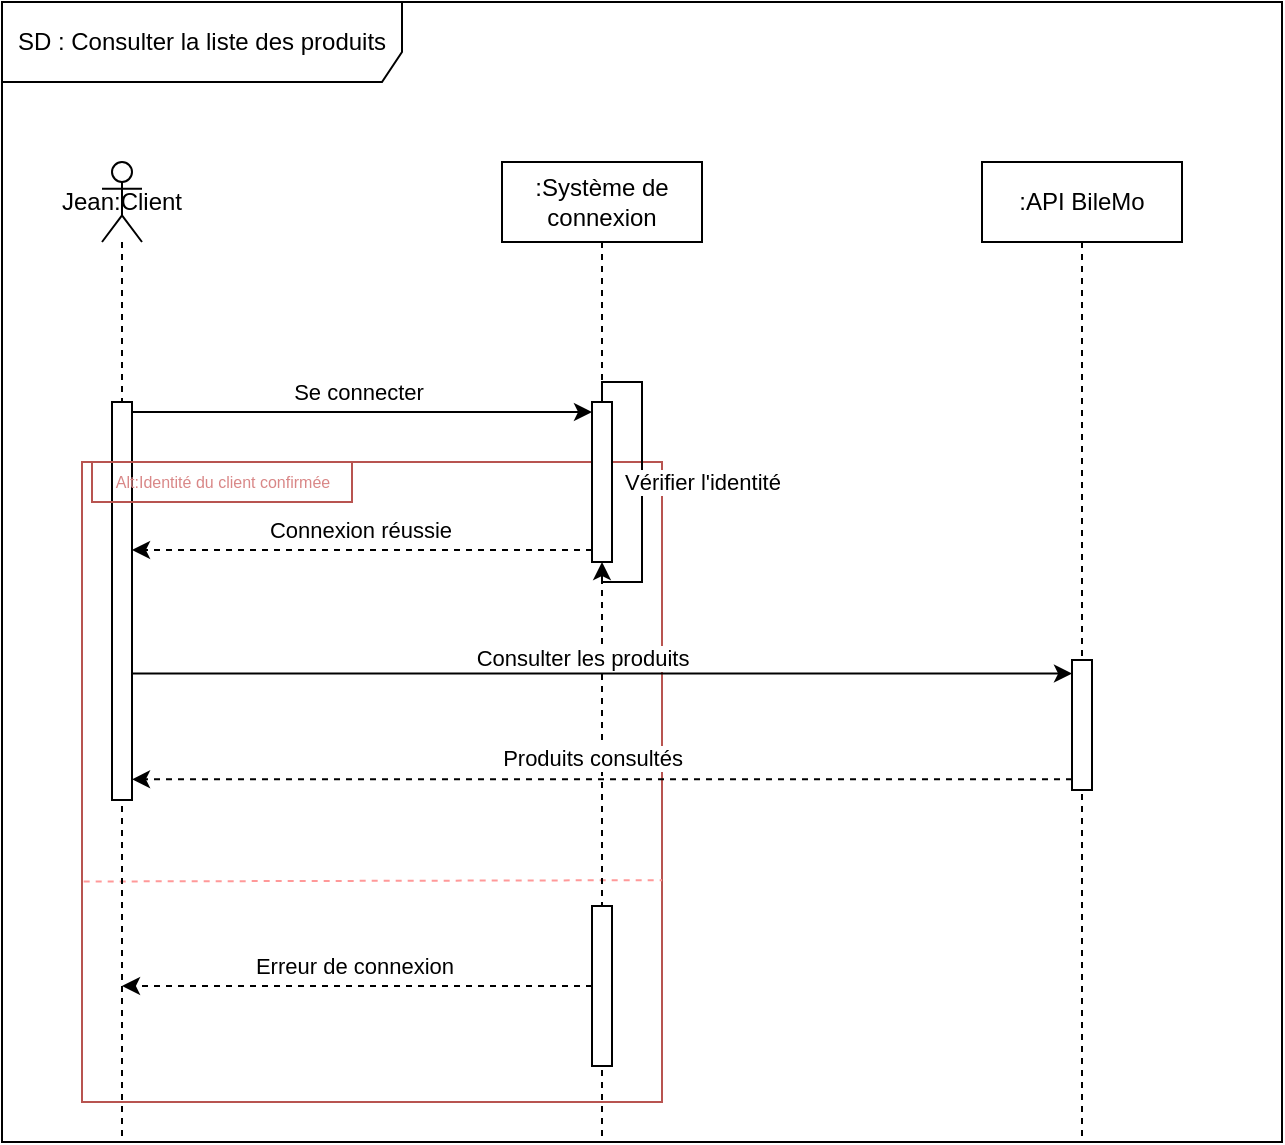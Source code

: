 <mxfile version="24.4.13" type="device">
  <diagram name="Page-1" id="2YBvvXClWsGukQMizWep">
    <mxGraphModel dx="2074" dy="1098" grid="1" gridSize="10" guides="1" tooltips="1" connect="1" arrows="1" fold="1" page="1" pageScale="1" pageWidth="850" pageHeight="1100" math="0" shadow="0">
      <root>
        <mxCell id="0" />
        <mxCell id="1" parent="0" />
        <mxCell id="XH4QbvNFhtn40Xqlw8ON-10" value="" style="rounded=0;whiteSpace=wrap;html=1;fillColor=none;strokeColor=#b85450;" parent="1" vertex="1">
          <mxGeometry x="120" y="310" width="290" height="320" as="geometry" />
        </mxCell>
        <mxCell id="XH4QbvNFhtn40Xqlw8ON-14" value="" style="endArrow=none;endSize=12;dashed=1;html=1;rounded=0;exitX=0.004;exitY=0.861;exitDx=0;exitDy=0;exitPerimeter=0;strokeColor=#FF9999;endFill=0;entryX=1;entryY=0.821;entryDx=0;entryDy=0;entryPerimeter=0;" parent="1" edge="1">
          <mxGeometry width="160" relative="1" as="geometry">
            <mxPoint x="120.84" y="519.755" as="sourcePoint" />
            <mxPoint x="410" y="519.075" as="targetPoint" />
          </mxGeometry>
        </mxCell>
        <mxCell id="3ifhk_15LhZ3aUZiaHkP-1" value="SD : Consulter la liste des produits" style="shape=umlFrame;whiteSpace=wrap;html=1;pointerEvents=0;width=200;height=40;" parent="1" vertex="1">
          <mxGeometry x="80" y="80" width="640" height="570" as="geometry" />
        </mxCell>
        <mxCell id="3ifhk_15LhZ3aUZiaHkP-2" value="Jean:Client" style="shape=umlLifeline;perimeter=lifelinePerimeter;whiteSpace=wrap;html=1;container=1;dropTarget=0;collapsible=0;recursiveResize=0;outlineConnect=0;portConstraint=eastwest;newEdgeStyle={&quot;curved&quot;:0,&quot;rounded&quot;:0};participant=umlActor;size=40;" parent="1" vertex="1">
          <mxGeometry x="130" y="160" width="20" height="490" as="geometry" />
        </mxCell>
        <mxCell id="3ifhk_15LhZ3aUZiaHkP-23" value="" style="html=1;points=[[0,0,0,0,5],[0,1,0,0,-5],[1,0,0,0,5],[1,1,0,0,-5]];perimeter=orthogonalPerimeter;outlineConnect=0;targetShapes=umlLifeline;portConstraint=eastwest;newEdgeStyle={&quot;curved&quot;:0,&quot;rounded&quot;:0};" parent="3ifhk_15LhZ3aUZiaHkP-2" vertex="1">
          <mxGeometry x="5" y="120" width="10" height="199" as="geometry" />
        </mxCell>
        <mxCell id="3ifhk_15LhZ3aUZiaHkP-3" value=":Système de connexion" style="shape=umlLifeline;perimeter=lifelinePerimeter;whiteSpace=wrap;html=1;container=1;dropTarget=0;collapsible=0;recursiveResize=0;outlineConnect=0;portConstraint=eastwest;newEdgeStyle={&quot;curved&quot;:0,&quot;rounded&quot;:0};" parent="1" vertex="1">
          <mxGeometry x="330" y="160" width="100" height="490" as="geometry" />
        </mxCell>
        <mxCell id="3ifhk_15LhZ3aUZiaHkP-10" value="" style="html=1;points=[[0,0,0,0,5],[0,1,0,0,-5],[1,0,0,0,5],[1,1,0,0,-5]];perimeter=orthogonalPerimeter;outlineConnect=0;targetShapes=umlLifeline;portConstraint=eastwest;newEdgeStyle={&quot;curved&quot;:0,&quot;rounded&quot;:0};" parent="3ifhk_15LhZ3aUZiaHkP-3" vertex="1">
          <mxGeometry x="45" y="120" width="10" height="80" as="geometry" />
        </mxCell>
        <mxCell id="XH4QbvNFhtn40Xqlw8ON-1" style="edgeStyle=orthogonalEdgeStyle;rounded=0;orthogonalLoop=1;jettySize=auto;html=1;curved=0;" parent="3ifhk_15LhZ3aUZiaHkP-3" target="3ifhk_15LhZ3aUZiaHkP-10" edge="1">
          <mxGeometry relative="1" as="geometry">
            <mxPoint x="50" y="120" as="sourcePoint" />
            <mxPoint x="55" y="208" as="targetPoint" />
            <Array as="points">
              <mxPoint x="50" y="110" />
              <mxPoint x="70" y="110" />
              <mxPoint x="70" y="210" />
              <mxPoint x="50" y="210" />
            </Array>
          </mxGeometry>
        </mxCell>
        <mxCell id="XH4QbvNFhtn40Xqlw8ON-2" value="Vérifier l&#39;identité" style="edgeLabel;html=1;align=center;verticalAlign=middle;resizable=0;points=[];" parent="XH4QbvNFhtn40Xqlw8ON-1" vertex="1" connectable="0">
          <mxGeometry x="-0.037" relative="1" as="geometry">
            <mxPoint x="30" y="3" as="offset" />
          </mxGeometry>
        </mxCell>
        <mxCell id="XH4QbvNFhtn40Xqlw8ON-19" value="" style="html=1;points=[[0,0,0,0,5],[0,1,0,0,-5],[1,0,0,0,5],[1,1,0,0,-5]];perimeter=orthogonalPerimeter;outlineConnect=0;targetShapes=umlLifeline;portConstraint=eastwest;newEdgeStyle={&quot;curved&quot;:0,&quot;rounded&quot;:0};" parent="3ifhk_15LhZ3aUZiaHkP-3" vertex="1">
          <mxGeometry x="45" y="372" width="10" height="80" as="geometry" />
        </mxCell>
        <mxCell id="3ifhk_15LhZ3aUZiaHkP-4" value=":API BileMo" style="shape=umlLifeline;perimeter=lifelinePerimeter;whiteSpace=wrap;html=1;container=1;dropTarget=0;collapsible=0;recursiveResize=0;outlineConnect=0;portConstraint=eastwest;newEdgeStyle={&quot;curved&quot;:0,&quot;rounded&quot;:0};" parent="1" vertex="1">
          <mxGeometry x="570" y="160" width="100" height="490" as="geometry" />
        </mxCell>
        <mxCell id="3ifhk_15LhZ3aUZiaHkP-6" value="" style="html=1;points=[[0,0,0,0,5],[0,1,0,0,-5],[1,0,0,0,5],[1,1,0,0,-5]];perimeter=orthogonalPerimeter;outlineConnect=0;targetShapes=umlLifeline;portConstraint=eastwest;newEdgeStyle={&quot;curved&quot;:0,&quot;rounded&quot;:0};" parent="3ifhk_15LhZ3aUZiaHkP-4" vertex="1">
          <mxGeometry x="45" y="249" width="10" height="65" as="geometry" />
        </mxCell>
        <mxCell id="3ifhk_15LhZ3aUZiaHkP-7" style="rounded=0;orthogonalLoop=1;jettySize=auto;html=1;entryX=0;entryY=0;entryDx=0;entryDy=5;entryPerimeter=0;exitX=1;exitY=0;exitDx=0;exitDy=5;exitPerimeter=0;" parent="1" source="3ifhk_15LhZ3aUZiaHkP-23" target="3ifhk_15LhZ3aUZiaHkP-10" edge="1">
          <mxGeometry relative="1" as="geometry">
            <mxPoint x="150" y="270" as="sourcePoint" />
            <mxPoint x="295" y="270" as="targetPoint" />
          </mxGeometry>
        </mxCell>
        <mxCell id="3ifhk_15LhZ3aUZiaHkP-9" value="Se connecter" style="edgeLabel;html=1;align=center;verticalAlign=middle;resizable=0;points=[];" parent="3ifhk_15LhZ3aUZiaHkP-7" vertex="1" connectable="0">
          <mxGeometry x="-0.017" y="-1" relative="1" as="geometry">
            <mxPoint y="-11" as="offset" />
          </mxGeometry>
        </mxCell>
        <mxCell id="3ifhk_15LhZ3aUZiaHkP-12" style="rounded=0;orthogonalLoop=1;jettySize=auto;html=1;exitX=0;exitY=1;exitDx=0;exitDy=-5;exitPerimeter=0;dashed=1;" parent="1" edge="1">
          <mxGeometry relative="1" as="geometry">
            <mxPoint x="375" y="354" as="sourcePoint" />
            <mxPoint x="145" y="354" as="targetPoint" />
          </mxGeometry>
        </mxCell>
        <mxCell id="3ifhk_15LhZ3aUZiaHkP-14" value="Connexion réussie" style="edgeLabel;html=1;align=center;verticalAlign=middle;resizable=0;points=[];" parent="3ifhk_15LhZ3aUZiaHkP-12" vertex="1" connectable="0">
          <mxGeometry x="0.105" y="3" relative="1" as="geometry">
            <mxPoint x="11" y="-13" as="offset" />
          </mxGeometry>
        </mxCell>
        <mxCell id="3ifhk_15LhZ3aUZiaHkP-21" style="rounded=0;orthogonalLoop=1;jettySize=auto;html=1;" parent="1" edge="1">
          <mxGeometry relative="1" as="geometry">
            <mxPoint x="145" y="415.8" as="sourcePoint" />
            <mxPoint x="615" y="415.8" as="targetPoint" />
          </mxGeometry>
        </mxCell>
        <mxCell id="3ifhk_15LhZ3aUZiaHkP-22" value="Consulter les produits" style="edgeLabel;html=1;align=center;verticalAlign=middle;resizable=0;points=[];" parent="3ifhk_15LhZ3aUZiaHkP-21" vertex="1" connectable="0">
          <mxGeometry x="-0.174" y="-2" relative="1" as="geometry">
            <mxPoint x="31" y="-10" as="offset" />
          </mxGeometry>
        </mxCell>
        <mxCell id="XH4QbvNFhtn40Xqlw8ON-22" style="rounded=0;orthogonalLoop=1;jettySize=auto;html=1;dashed=1;" parent="1" source="XH4QbvNFhtn40Xqlw8ON-19" edge="1">
          <mxGeometry relative="1" as="geometry">
            <mxPoint x="290" y="572" as="sourcePoint" />
            <mxPoint x="140" y="572" as="targetPoint" />
          </mxGeometry>
        </mxCell>
        <mxCell id="XH4QbvNFhtn40Xqlw8ON-23" value="Erreur de connexion" style="edgeLabel;html=1;align=center;verticalAlign=middle;resizable=0;points=[];" parent="XH4QbvNFhtn40Xqlw8ON-22" vertex="1" connectable="0">
          <mxGeometry x="0.105" y="3" relative="1" as="geometry">
            <mxPoint x="11" y="-13" as="offset" />
          </mxGeometry>
        </mxCell>
        <mxCell id="2gW9bqpExKbYKmnwV7pb-1" style="rounded=0;orthogonalLoop=1;jettySize=auto;html=1;dashed=1;" parent="1" edge="1">
          <mxGeometry relative="1" as="geometry">
            <mxPoint x="615" y="468.66" as="sourcePoint" />
            <mxPoint x="145" y="468.66" as="targetPoint" />
          </mxGeometry>
        </mxCell>
        <mxCell id="2gW9bqpExKbYKmnwV7pb-2" value="Produits consultés" style="edgeLabel;html=1;align=center;verticalAlign=middle;resizable=0;points=[];" parent="2gW9bqpExKbYKmnwV7pb-1" vertex="1" connectable="0">
          <mxGeometry x="0.485" y="-1" relative="1" as="geometry">
            <mxPoint x="109" y="-10" as="offset" />
          </mxGeometry>
        </mxCell>
        <mxCell id="XH4QbvNFhtn40Xqlw8ON-11" value="Alt:Identité du client confirmée" style="text;html=1;align=center;verticalAlign=middle;resizable=0;points=[];autosize=1;strokeColor=#b85450;fillColor=none;fontColor=#d98787;fontSize=8;" parent="1" vertex="1">
          <mxGeometry x="125" y="310" width="130" height="20" as="geometry" />
        </mxCell>
      </root>
    </mxGraphModel>
  </diagram>
</mxfile>
